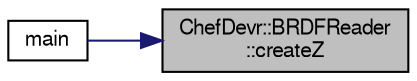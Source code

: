 digraph "ChefDevr::BRDFReader::createZ"
{
 // LATEX_PDF_SIZE
  edge [fontname="FreeSans",fontsize="10",labelfontname="FreeSans",labelfontsize="10"];
  node [fontname="FreeSans",fontsize="10",shape=record];
  rankdir="RL";
  Node8 [label="ChefDevr::BRDFReader\l::createZ",height=0.2,width=0.4,color="black", fillcolor="grey75", style="filled", fontcolor="black",tooltip="Read all the BRDFs stored in a given directory."];
  Node8 -> Node9 [dir="back",color="midnightblue",fontsize="10",style="solid",fontname="FreeSans"];
  Node9 [label="main",height=0.2,width=0.4,color="black", fillcolor="white", style="filled",URL="$main_8cpp.html#a65775db3214ebf9820e76bf61629231f",tooltip=" "];
}

